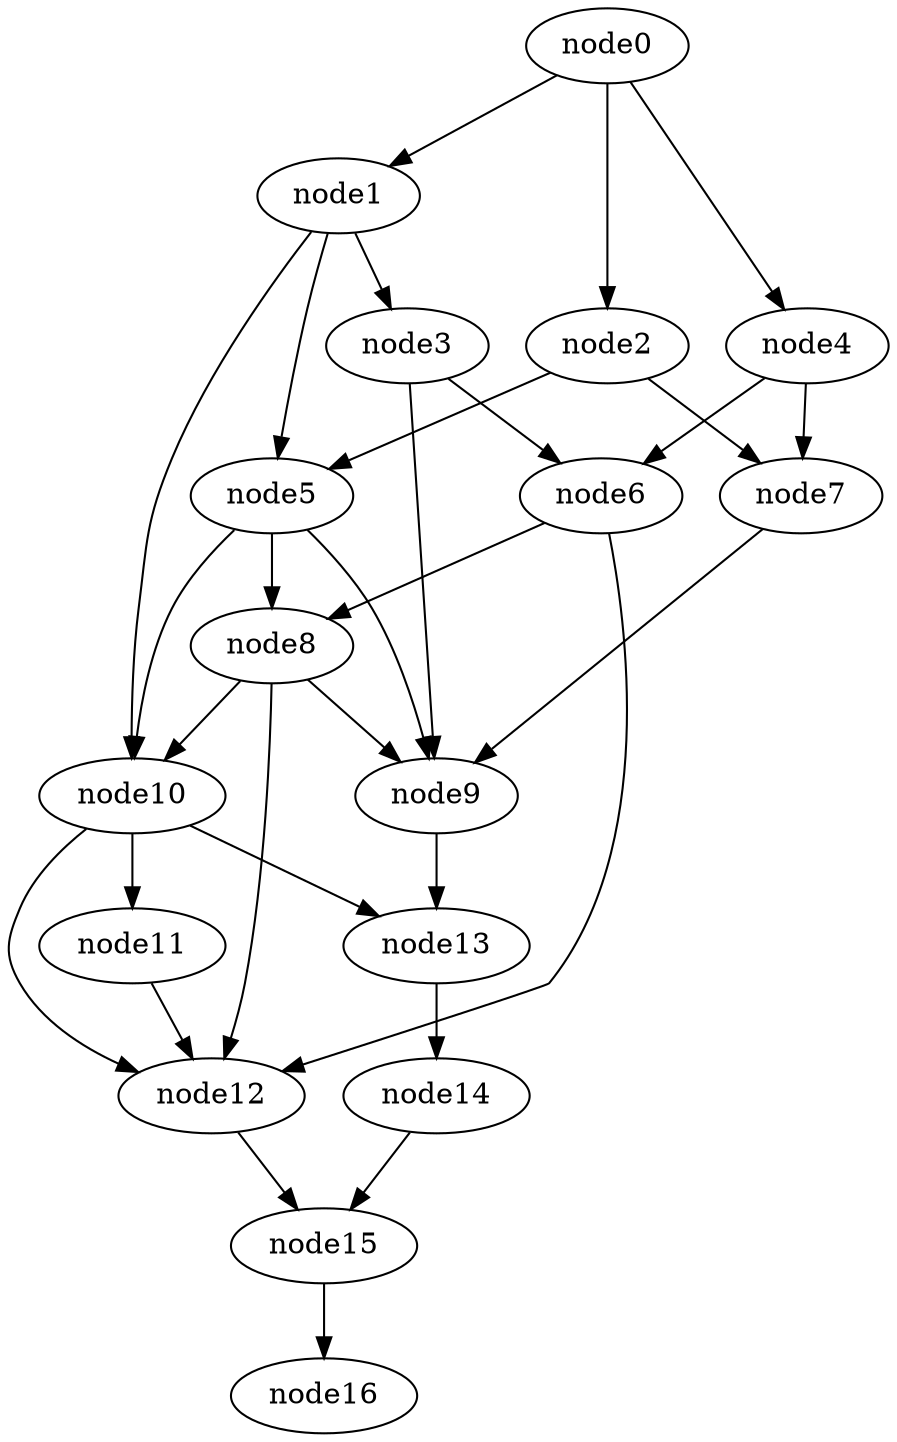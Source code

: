 digraph g{
	node16
	node15 -> node16
	node14 -> node15
	node13 -> node14
	node12 -> node15
	node11 -> node12
	node10 -> node13
	node10 -> node12
	node10 -> node11
	node9 -> node13
	node8 -> node12
	node8 -> node10
	node8 -> node9
	node7 -> node9
	node6 -> node12
	node6 -> node8
	node5 -> node10
	node5 -> node9
	node5 -> node8
	node4 -> node7
	node4 -> node6
	node3 -> node9
	node3 -> node6
	node2 -> node7
	node2 -> node5
	node1 -> node10
	node1 -> node5
	node1 -> node3
	node0 -> node4
	node0 -> node2
	node0 -> node1
}
